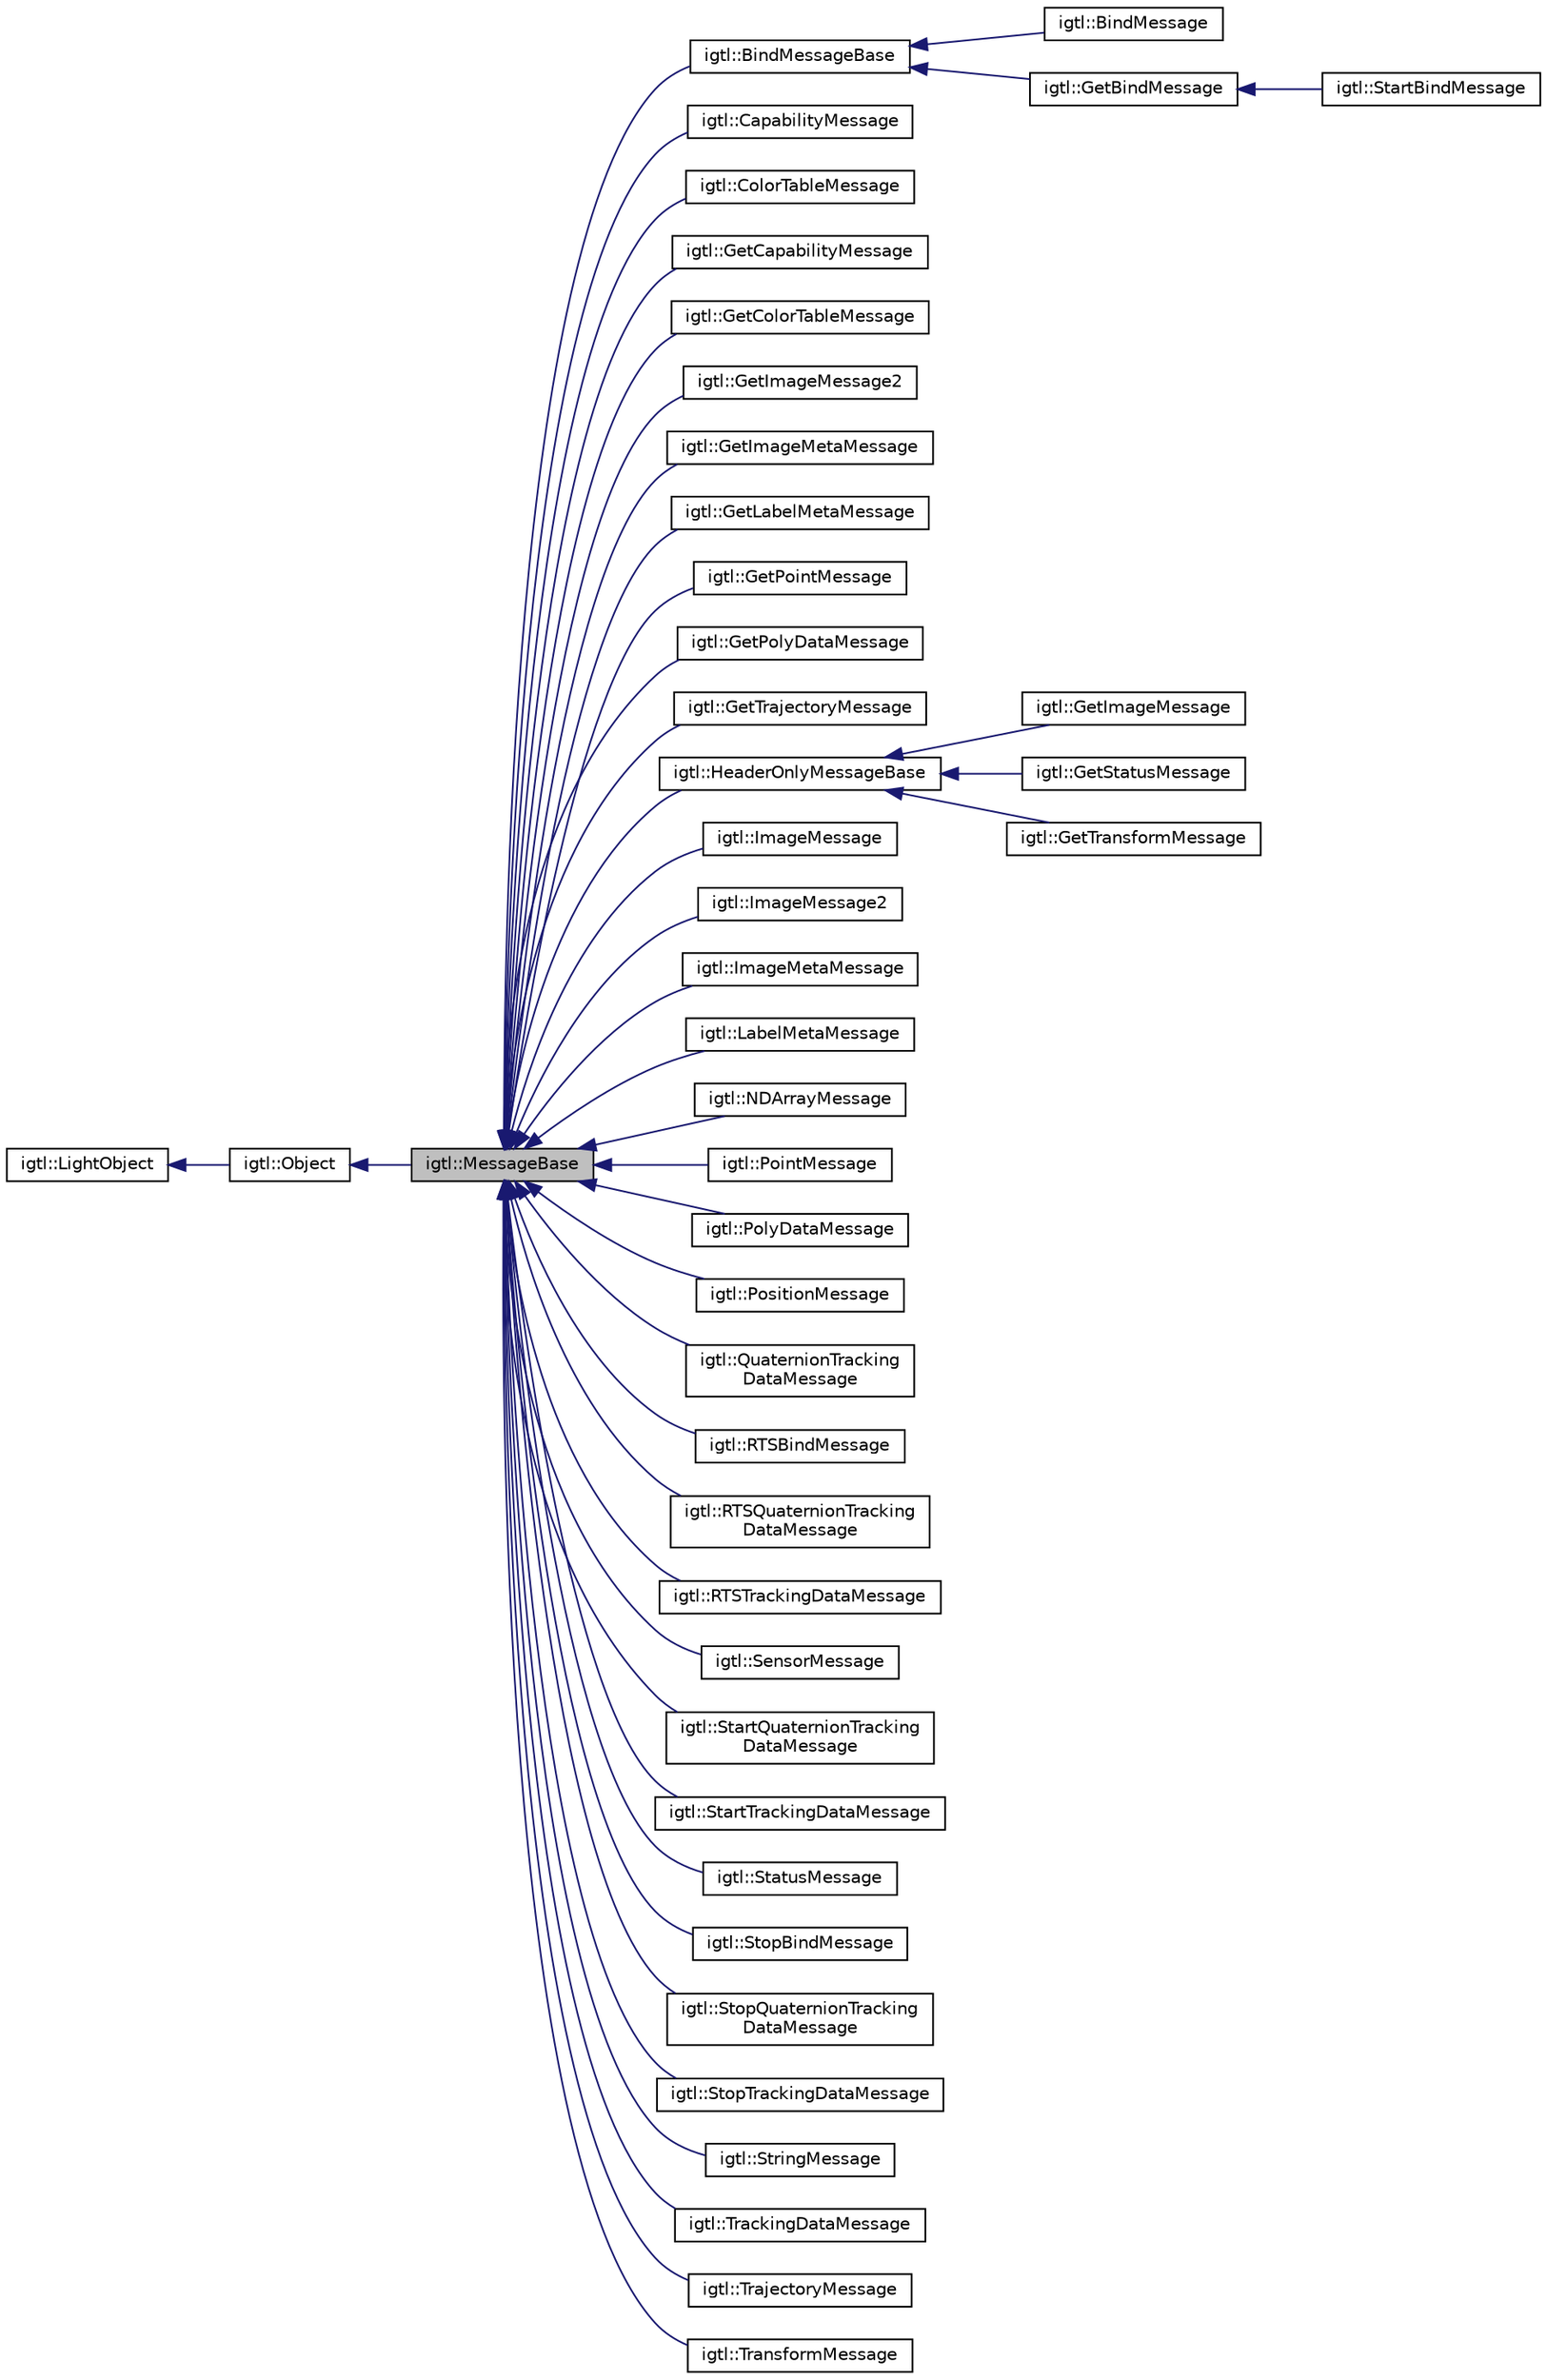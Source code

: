 digraph "igtl::MessageBase"
{
  edge [fontname="Helvetica",fontsize="10",labelfontname="Helvetica",labelfontsize="10"];
  node [fontname="Helvetica",fontsize="10",shape=record];
  rankdir="LR";
  Node1 [label="igtl::MessageBase",height=0.2,width=0.4,color="black", fillcolor="grey75", style="filled", fontcolor="black"];
  Node2 -> Node1 [dir="back",color="midnightblue",fontsize="10",style="solid",fontname="Helvetica"];
  Node2 [label="igtl::Object",height=0.2,width=0.4,color="black", fillcolor="white", style="filled",URL="$classigtl_1_1Object.html",tooltip="Base class for most igtl classes. "];
  Node3 -> Node2 [dir="back",color="midnightblue",fontsize="10",style="solid",fontname="Helvetica"];
  Node3 [label="igtl::LightObject",height=0.2,width=0.4,color="black", fillcolor="white", style="filled",URL="$classigtl_1_1LightObject.html",tooltip="Light weight base class for most igtl classes. "];
  Node1 -> Node4 [dir="back",color="midnightblue",fontsize="10",style="solid",fontname="Helvetica"];
  Node4 [label="igtl::BindMessageBase",height=0.2,width=0.4,color="black", fillcolor="white", style="filled",URL="$classigtl_1_1BindMessageBase.html"];
  Node4 -> Node5 [dir="back",color="midnightblue",fontsize="10",style="solid",fontname="Helvetica"];
  Node5 [label="igtl::BindMessage",height=0.2,width=0.4,color="black", fillcolor="white", style="filled",URL="$classigtl_1_1BindMessage.html",tooltip="A class for the BIND message type. "];
  Node4 -> Node6 [dir="back",color="midnightblue",fontsize="10",style="solid",fontname="Helvetica"];
  Node6 [label="igtl::GetBindMessage",height=0.2,width=0.4,color="black", fillcolor="white", style="filled",URL="$classigtl_1_1GetBindMessage.html"];
  Node6 -> Node7 [dir="back",color="midnightblue",fontsize="10",style="solid",fontname="Helvetica"];
  Node7 [label="igtl::StartBindMessage",height=0.2,width=0.4,color="black", fillcolor="white", style="filled",URL="$classigtl_1_1StartBindMessage.html"];
  Node1 -> Node8 [dir="back",color="midnightblue",fontsize="10",style="solid",fontname="Helvetica"];
  Node8 [label="igtl::CapabilityMessage",height=0.2,width=0.4,color="black", fillcolor="white", style="filled",URL="$classigtl_1_1CapabilityMessage.html"];
  Node1 -> Node9 [dir="back",color="midnightblue",fontsize="10",style="solid",fontname="Helvetica"];
  Node9 [label="igtl::ColorTableMessage",height=0.2,width=0.4,color="black", fillcolor="white", style="filled",URL="$classigtl_1_1ColorTableMessage.html",tooltip="A class for the COLORT message type. "];
  Node1 -> Node10 [dir="back",color="midnightblue",fontsize="10",style="solid",fontname="Helvetica"];
  Node10 [label="igtl::GetCapabilityMessage",height=0.2,width=0.4,color="black", fillcolor="white", style="filled",URL="$classigtl_1_1GetCapabilityMessage.html"];
  Node1 -> Node11 [dir="back",color="midnightblue",fontsize="10",style="solid",fontname="Helvetica"];
  Node11 [label="igtl::GetColorTableMessage",height=0.2,width=0.4,color="black", fillcolor="white", style="filled",URL="$classigtl_1_1GetColorTableMessage.html",tooltip="A class for the GET_COLORT message type. "];
  Node1 -> Node12 [dir="back",color="midnightblue",fontsize="10",style="solid",fontname="Helvetica"];
  Node12 [label="igtl::GetImageMessage2",height=0.2,width=0.4,color="black", fillcolor="white", style="filled",URL="$classigtl_1_1GetImageMessage2.html"];
  Node1 -> Node13 [dir="back",color="midnightblue",fontsize="10",style="solid",fontname="Helvetica"];
  Node13 [label="igtl::GetImageMetaMessage",height=0.2,width=0.4,color="black", fillcolor="white", style="filled",URL="$classigtl_1_1GetImageMetaMessage.html",tooltip="A class for the GET_IMGMETA message type. "];
  Node1 -> Node14 [dir="back",color="midnightblue",fontsize="10",style="solid",fontname="Helvetica"];
  Node14 [label="igtl::GetLabelMetaMessage",height=0.2,width=0.4,color="black", fillcolor="white", style="filled",URL="$classigtl_1_1GetLabelMetaMessage.html",tooltip="A class for the GET_LBMETA message type. "];
  Node1 -> Node15 [dir="back",color="midnightblue",fontsize="10",style="solid",fontname="Helvetica"];
  Node15 [label="igtl::GetPointMessage",height=0.2,width=0.4,color="black", fillcolor="white", style="filled",URL="$classigtl_1_1GetPointMessage.html",tooltip="A class for the GET_POINT message type. "];
  Node1 -> Node16 [dir="back",color="midnightblue",fontsize="10",style="solid",fontname="Helvetica"];
  Node16 [label="igtl::GetPolyDataMessage",height=0.2,width=0.4,color="black", fillcolor="white", style="filled",URL="$classigtl_1_1GetPolyDataMessage.html",tooltip="A class for the GET_POLYDATA message type. "];
  Node1 -> Node17 [dir="back",color="midnightblue",fontsize="10",style="solid",fontname="Helvetica"];
  Node17 [label="igtl::GetTrajectoryMessage",height=0.2,width=0.4,color="black", fillcolor="white", style="filled",URL="$classigtl_1_1GetTrajectoryMessage.html",tooltip="A class for the GET_TRAJ message type. "];
  Node1 -> Node18 [dir="back",color="midnightblue",fontsize="10",style="solid",fontname="Helvetica"];
  Node18 [label="igtl::HeaderOnlyMessageBase",height=0.2,width=0.4,color="black", fillcolor="white", style="filled",URL="$classigtl_1_1HeaderOnlyMessageBase.html",tooltip="A class for header-only message types, which are used for quearying. "];
  Node18 -> Node19 [dir="back",color="midnightblue",fontsize="10",style="solid",fontname="Helvetica"];
  Node19 [label="igtl::GetImageMessage",height=0.2,width=0.4,color="black", fillcolor="white", style="filled",URL="$classigtl_1_1GetImageMessage.html"];
  Node18 -> Node20 [dir="back",color="midnightblue",fontsize="10",style="solid",fontname="Helvetica"];
  Node20 [label="igtl::GetStatusMessage",height=0.2,width=0.4,color="black", fillcolor="white", style="filled",URL="$classigtl_1_1GetStatusMessage.html",tooltip="A class for the GET_STATUS message type. "];
  Node18 -> Node21 [dir="back",color="midnightblue",fontsize="10",style="solid",fontname="Helvetica"];
  Node21 [label="igtl::GetTransformMessage",height=0.2,width=0.4,color="black", fillcolor="white", style="filled",URL="$classigtl_1_1GetTransformMessage.html",tooltip="A class for the GET_TRANS message type. "];
  Node1 -> Node22 [dir="back",color="midnightblue",fontsize="10",style="solid",fontname="Helvetica"];
  Node22 [label="igtl::ImageMessage",height=0.2,width=0.4,color="black", fillcolor="white", style="filled",URL="$classigtl_1_1ImageMessage.html"];
  Node1 -> Node23 [dir="back",color="midnightblue",fontsize="10",style="solid",fontname="Helvetica"];
  Node23 [label="igtl::ImageMessage2",height=0.2,width=0.4,color="black", fillcolor="white", style="filled",URL="$classigtl_1_1ImageMessage2.html"];
  Node1 -> Node24 [dir="back",color="midnightblue",fontsize="10",style="solid",fontname="Helvetica"];
  Node24 [label="igtl::ImageMetaMessage",height=0.2,width=0.4,color="black", fillcolor="white", style="filled",URL="$classigtl_1_1ImageMetaMessage.html"];
  Node1 -> Node25 [dir="back",color="midnightblue",fontsize="10",style="solid",fontname="Helvetica"];
  Node25 [label="igtl::LabelMetaMessage",height=0.2,width=0.4,color="black", fillcolor="white", style="filled",URL="$classigtl_1_1LabelMetaMessage.html"];
  Node1 -> Node26 [dir="back",color="midnightblue",fontsize="10",style="solid",fontname="Helvetica"];
  Node26 [label="igtl::NDArrayMessage",height=0.2,width=0.4,color="black", fillcolor="white", style="filled",URL="$classigtl_1_1NDArrayMessage.html"];
  Node1 -> Node27 [dir="back",color="midnightblue",fontsize="10",style="solid",fontname="Helvetica"];
  Node27 [label="igtl::PointMessage",height=0.2,width=0.4,color="black", fillcolor="white", style="filled",URL="$classigtl_1_1PointMessage.html"];
  Node1 -> Node28 [dir="back",color="midnightblue",fontsize="10",style="solid",fontname="Helvetica"];
  Node28 [label="igtl::PolyDataMessage",height=0.2,width=0.4,color="black", fillcolor="white", style="filled",URL="$classigtl_1_1PolyDataMessage.html",tooltip="A class for the POLYDATA message type. "];
  Node1 -> Node29 [dir="back",color="midnightblue",fontsize="10",style="solid",fontname="Helvetica"];
  Node29 [label="igtl::PositionMessage",height=0.2,width=0.4,color="black", fillcolor="white", style="filled",URL="$classigtl_1_1PositionMessage.html"];
  Node1 -> Node30 [dir="back",color="midnightblue",fontsize="10",style="solid",fontname="Helvetica"];
  Node30 [label="igtl::QuaternionTracking\lDataMessage",height=0.2,width=0.4,color="black", fillcolor="white", style="filled",URL="$classigtl_1_1QuaternionTrackingDataMessage.html"];
  Node1 -> Node31 [dir="back",color="midnightblue",fontsize="10",style="solid",fontname="Helvetica"];
  Node31 [label="igtl::RTSBindMessage",height=0.2,width=0.4,color="black", fillcolor="white", style="filled",URL="$classigtl_1_1RTSBindMessage.html"];
  Node1 -> Node32 [dir="back",color="midnightblue",fontsize="10",style="solid",fontname="Helvetica"];
  Node32 [label="igtl::RTSQuaternionTracking\lDataMessage",height=0.2,width=0.4,color="black", fillcolor="white", style="filled",URL="$classigtl_1_1RTSQuaternionTrackingDataMessage.html",tooltip="A class for the RTS_QTDATA message type. "];
  Node1 -> Node33 [dir="back",color="midnightblue",fontsize="10",style="solid",fontname="Helvetica"];
  Node33 [label="igtl::RTSTrackingDataMessage",height=0.2,width=0.4,color="black", fillcolor="white", style="filled",URL="$classigtl_1_1RTSTrackingDataMessage.html",tooltip="A class for the RTS_TDATA message type. "];
  Node1 -> Node34 [dir="back",color="midnightblue",fontsize="10",style="solid",fontname="Helvetica"];
  Node34 [label="igtl::SensorMessage",height=0.2,width=0.4,color="black", fillcolor="white", style="filled",URL="$classigtl_1_1SensorMessage.html"];
  Node1 -> Node35 [dir="back",color="midnightblue",fontsize="10",style="solid",fontname="Helvetica"];
  Node35 [label="igtl::StartQuaternionTracking\lDataMessage",height=0.2,width=0.4,color="black", fillcolor="white", style="filled",URL="$classigtl_1_1StartQuaternionTrackingDataMessage.html",tooltip="A class for the STT_QTDATA message type. "];
  Node1 -> Node36 [dir="back",color="midnightblue",fontsize="10",style="solid",fontname="Helvetica"];
  Node36 [label="igtl::StartTrackingDataMessage",height=0.2,width=0.4,color="black", fillcolor="white", style="filled",URL="$classigtl_1_1StartTrackingDataMessage.html",tooltip="A class for the STT_TDATA message type. "];
  Node1 -> Node37 [dir="back",color="midnightblue",fontsize="10",style="solid",fontname="Helvetica"];
  Node37 [label="igtl::StatusMessage",height=0.2,width=0.4,color="black", fillcolor="white", style="filled",URL="$classigtl_1_1StatusMessage.html"];
  Node1 -> Node38 [dir="back",color="midnightblue",fontsize="10",style="solid",fontname="Helvetica"];
  Node38 [label="igtl::StopBindMessage",height=0.2,width=0.4,color="black", fillcolor="white", style="filled",URL="$classigtl_1_1StopBindMessage.html"];
  Node1 -> Node39 [dir="back",color="midnightblue",fontsize="10",style="solid",fontname="Helvetica"];
  Node39 [label="igtl::StopQuaternionTracking\lDataMessage",height=0.2,width=0.4,color="black", fillcolor="white", style="filled",URL="$classigtl_1_1StopQuaternionTrackingDataMessage.html"];
  Node1 -> Node40 [dir="back",color="midnightblue",fontsize="10",style="solid",fontname="Helvetica"];
  Node40 [label="igtl::StopTrackingDataMessage",height=0.2,width=0.4,color="black", fillcolor="white", style="filled",URL="$classigtl_1_1StopTrackingDataMessage.html",tooltip="A class for the STP_TDATA message type. "];
  Node1 -> Node41 [dir="back",color="midnightblue",fontsize="10",style="solid",fontname="Helvetica"];
  Node41 [label="igtl::StringMessage",height=0.2,width=0.4,color="black", fillcolor="white", style="filled",URL="$classigtl_1_1StringMessage.html",tooltip="THe STRING message type is used for transferring a character string. It supports character strings up..."];
  Node1 -> Node42 [dir="back",color="midnightblue",fontsize="10",style="solid",fontname="Helvetica"];
  Node42 [label="igtl::TrackingDataMessage",height=0.2,width=0.4,color="black", fillcolor="white", style="filled",URL="$classigtl_1_1TrackingDataMessage.html"];
  Node1 -> Node43 [dir="back",color="midnightblue",fontsize="10",style="solid",fontname="Helvetica"];
  Node43 [label="igtl::TrajectoryMessage",height=0.2,width=0.4,color="black", fillcolor="white", style="filled",URL="$classigtl_1_1TrajectoryMessage.html"];
  Node1 -> Node44 [dir="back",color="midnightblue",fontsize="10",style="solid",fontname="Helvetica"];
  Node44 [label="igtl::TransformMessage",height=0.2,width=0.4,color="black", fillcolor="white", style="filled",URL="$classigtl_1_1TransformMessage.html"];
}
